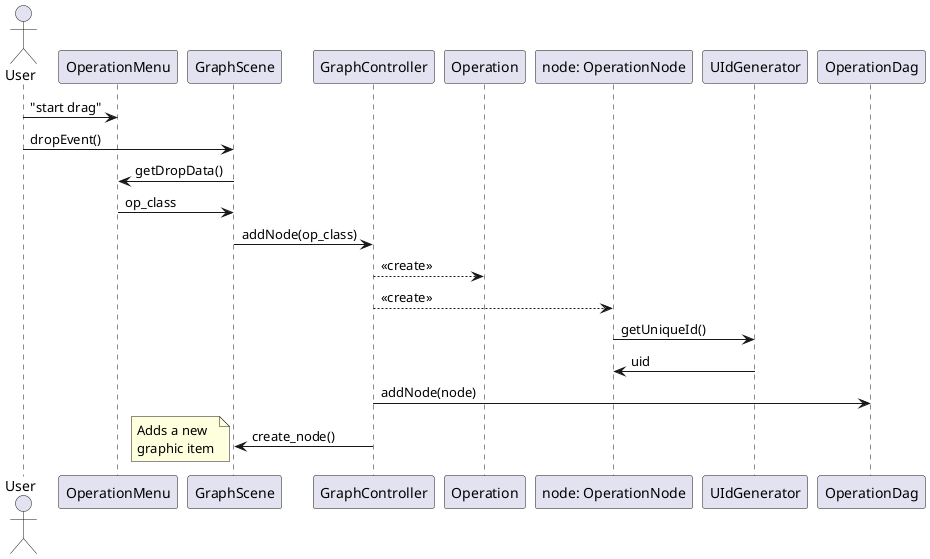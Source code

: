 @startuml operation_add

actor User

User -> OperationMenu: "start drag"
User -> GraphScene: dropEvent()
GraphScene -> OperationMenu: getDropData()
GraphScene <- OperationMenu: op_class
GraphScene -> GraphController: addNode(op_class)
GraphController --> Operation: <<create>>
GraphController --> "node: OperationNode": <<create>>
"node: OperationNode" -> UIdGenerator: getUniqueId()
"node: OperationNode" <- UIdGenerator: uid
GraphController -> OperationDag: addNode(node)
GraphController -> GraphScene: create_node()
note left: Adds a new\ngraphic item

@enduml



@startuml connection_add

actor User

User -> GUI: "start dragging new edge"
GUI -> GraphScene: start_interactive_edge()
GraphScene -> "iedge: InteractiveEdge" as iedge: <<create>>
GraphScene -> GraphScene: addItem(iedge)
User -> GUI: "drop edge on target node"
GUI -> GraphScene: stop_interactive_edge()
note right: Resolve edge orientation\nand slot
GraphScene -> GraphController: addEdge(source_slot, target_slot)
GraphController -> OperationDag: addConnection(source_id, target_id, slot)
GraphController -> GraphScene: create_edge(source_slot, target_slot)
note left: Adds a new\ngraphic item as edge
GraphScene --> iedge
destroy iedge

@enduml



@startuml operation_config

actor User

User -> GraphView: "double click on operation"
GraphView -> GraphController: startEditNode(node_id: int)
GraphController -> OperationDag: _getitem_(node_id: int)
GraphController <- OperationDag: node: OperationNode
GraphController -> Operation: getEditor()
Operation -> GraphController: editor: AbsOperationEditor
GraphController -> AbsOperationEditor: setUpEditor()
GraphController -> Operation: getOptions()
GraphController <- Operation: options
GraphController -> AbsOperationEditor: setOptions(options)
GraphController -> Operation: injectEditor(editor)
GraphController -> AbsOperationEditor: show()
@enduml


@startuml controller_accept

actor User

User -> AbsOperationEditor: click "Ok"
AbsOperationEditor -> GraphController: onEditAccept()
GraphController -> AbsOperationEditor: getOptions()
GraphController <- AbsOperationEditor: options
GraphController -> OperationDag: updateNodeOptions(id, options)
OperationDag -> Operation: setOptions(options)
OperationDag -> OperationDag: update_descendants(id)

@enduml


@startuml controller_error_handling

actor User

User -> AbsOperationEditor: click "Ok"
AbsOperationEditor -> GraphController: onEditAccept()
GraphController -> AbsOperationEditor: getOptions()
GraphController <- AbsOperationEditor: options
GraphController -> OperationDag: updateNodeOptions(id, options)
OperationDag -> Operation: setOptions(options)
GraphController <- Operation: <font color=red><b>errors: OptionValidationError</b></font>
GraphController -> AbsOperationEditor: handleErrors(errors)

@enduml


@startuml actionwrapper_apply

actor User

User -> GUI: click "Apply"
GUI -> MainWindow: executeOperation()
MainWindow --> OperationAction: <<create>>
MainWindow -> OperationAction: startOperation()
OperationAction -> Operation: <<create>>
OperationAction --> OperationWrapper: <<create>>
OperationAction -> OperationWrapper: start()

OperationWrapper -> Operation: getEditor()
OperationWrapper <- Operation: editor: AbsOperationEditor
OperationWrapper -> AbsOperationEditor: setUpEditor()
OperationWrapper -> Operation: getOptions()
OperationWrapper <- Operation: options
OperationWrapper -> AbsOperationEditor: setOptions(options)
OperationWrapper -> Operation: injectEditor(editor)
OperationWrapper -> AbsOperationEditor: show()

@enduml